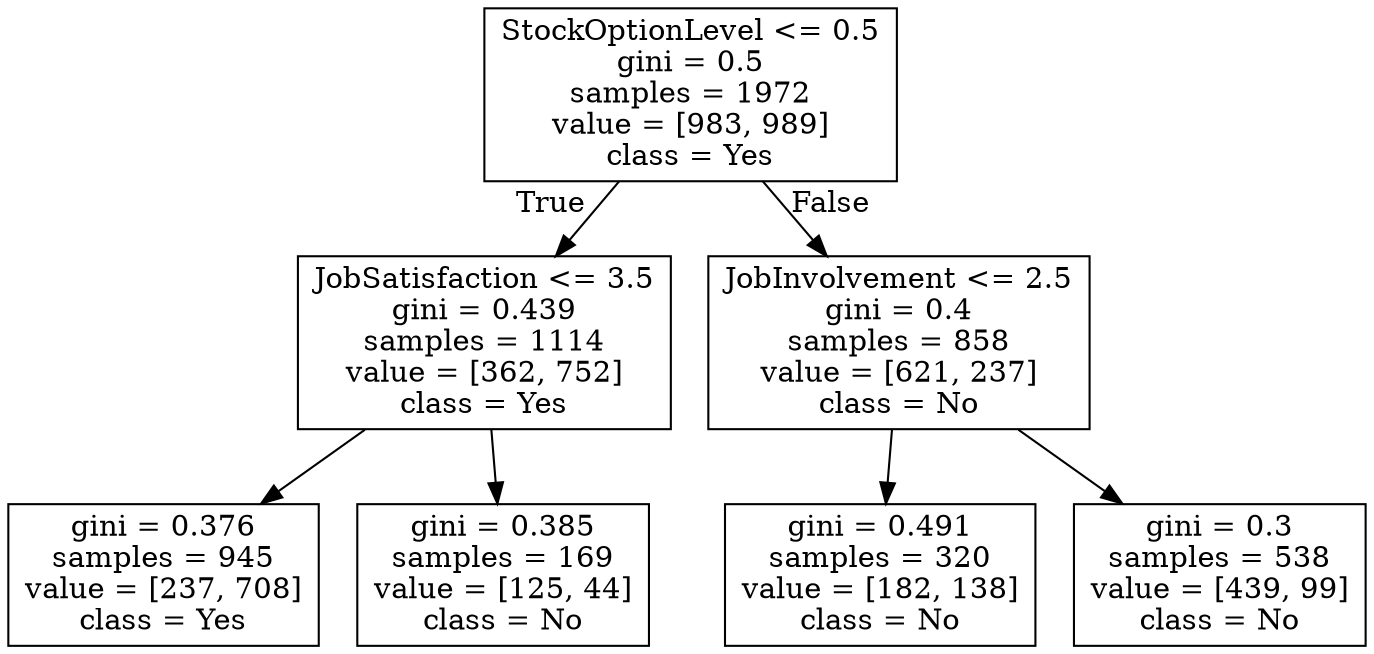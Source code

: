 digraph Tree {
node [shape=box] ;
0 [label="StockOptionLevel <= 0.5\ngini = 0.5\nsamples = 1972\nvalue = [983, 989]\nclass = Yes"] ;
1 [label="JobSatisfaction <= 3.5\ngini = 0.439\nsamples = 1114\nvalue = [362, 752]\nclass = Yes"] ;
0 -> 1 [labeldistance=2.5, labelangle=45, headlabel="True"] ;
2 [label="gini = 0.376\nsamples = 945\nvalue = [237, 708]\nclass = Yes"] ;
1 -> 2 ;
3 [label="gini = 0.385\nsamples = 169\nvalue = [125, 44]\nclass = No"] ;
1 -> 3 ;
4 [label="JobInvolvement <= 2.5\ngini = 0.4\nsamples = 858\nvalue = [621, 237]\nclass = No"] ;
0 -> 4 [labeldistance=2.5, labelangle=-45, headlabel="False"] ;
5 [label="gini = 0.491\nsamples = 320\nvalue = [182, 138]\nclass = No"] ;
4 -> 5 ;
6 [label="gini = 0.3\nsamples = 538\nvalue = [439, 99]\nclass = No"] ;
4 -> 6 ;
}